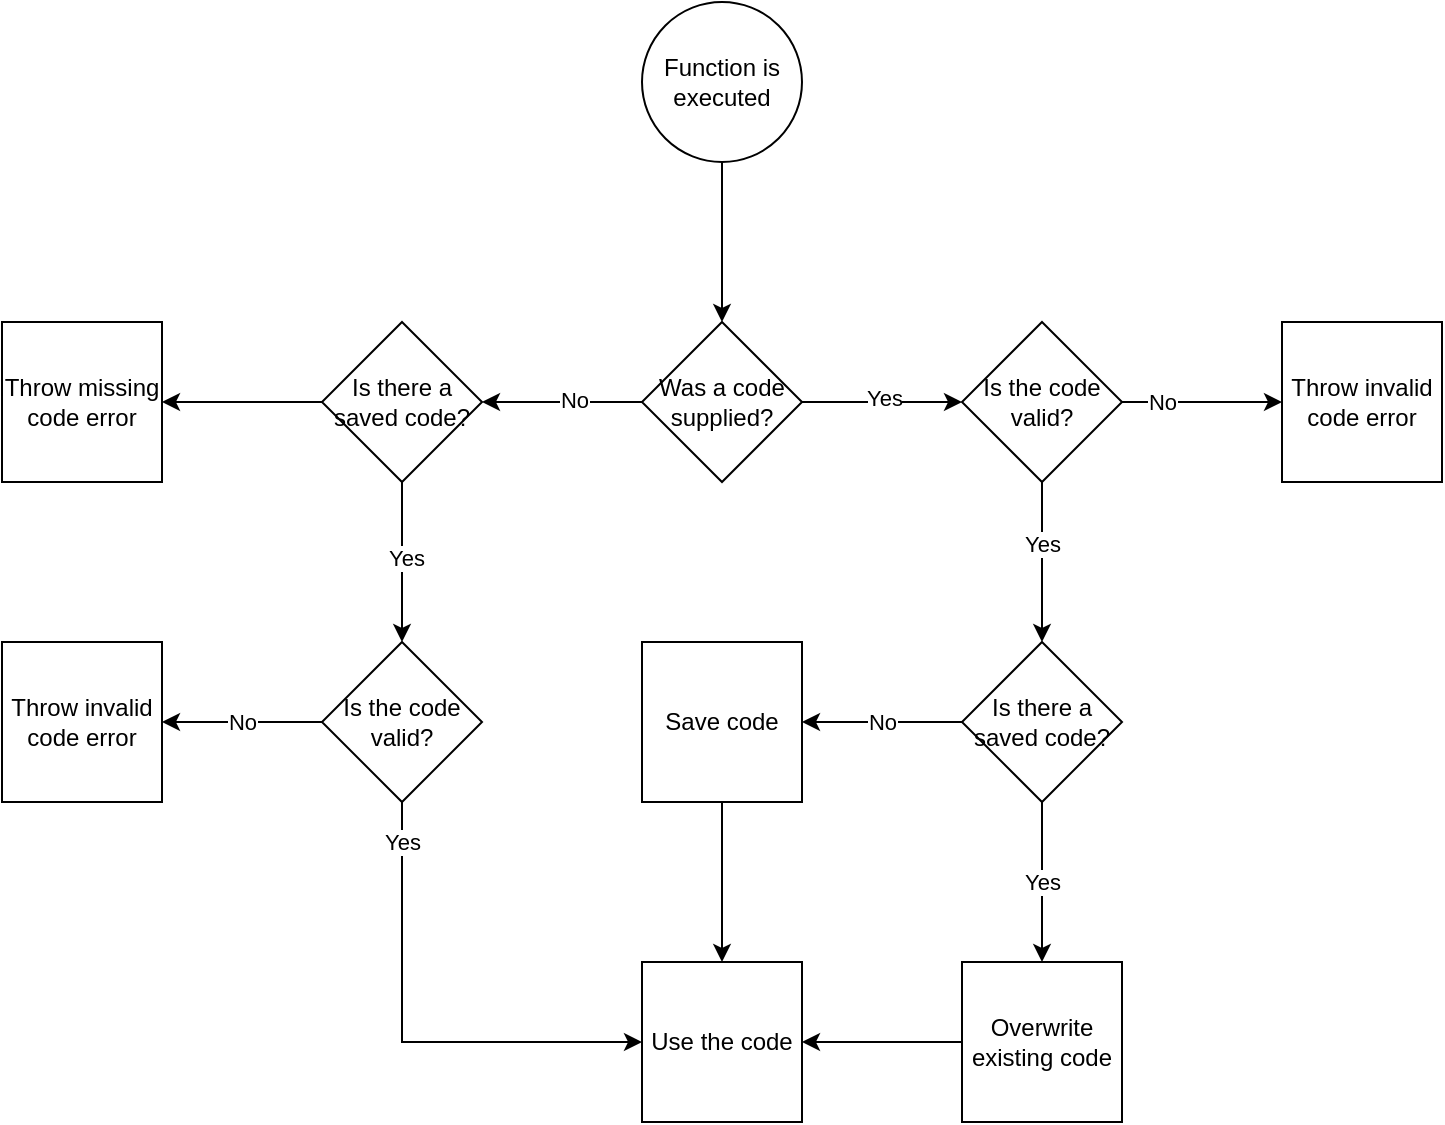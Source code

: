<mxfile>
    <diagram id="DYKUZbtcXceIvBRfXYhb" name="Code Resolution">
        <mxGraphModel dx="714" dy="725" grid="1" gridSize="10" guides="1" tooltips="1" connect="1" arrows="1" fold="1" page="1" pageScale="1" pageWidth="827" pageHeight="1169" math="0" shadow="0">
            <root>
                <mxCell id="0"/>
                <mxCell id="1" parent="0"/>
                <mxCell id="6" style="edgeStyle=orthogonalEdgeStyle;html=1;" parent="1" source="3" target="4" edge="1">
                    <mxGeometry relative="1" as="geometry"/>
                </mxCell>
                <mxCell id="9" value="No" style="edgeLabel;html=1;align=center;verticalAlign=middle;resizable=0;points=[];" parent="6" vertex="1" connectable="0">
                    <mxGeometry x="-0.15" y="-1" relative="1" as="geometry">
                        <mxPoint as="offset"/>
                    </mxGeometry>
                </mxCell>
                <mxCell id="7" style="edgeStyle=orthogonalEdgeStyle;html=1;rounded=0;" parent="1" source="3" target="5" edge="1">
                    <mxGeometry relative="1" as="geometry"/>
                </mxCell>
                <mxCell id="8" value="Yes" style="edgeLabel;html=1;align=center;verticalAlign=middle;resizable=0;points=[];" parent="7" vertex="1" connectable="0">
                    <mxGeometry x="0.022" y="2" relative="1" as="geometry">
                        <mxPoint as="offset"/>
                    </mxGeometry>
                </mxCell>
                <mxCell id="3" value="Was a code supplied?" style="rhombus;whiteSpace=wrap;html=1;" parent="1" vertex="1">
                    <mxGeometry x="400" y="240" width="80" height="80" as="geometry"/>
                </mxCell>
                <mxCell id="11" style="edgeStyle=orthogonalEdgeStyle;rounded=0;html=1;" parent="1" source="4" target="10" edge="1">
                    <mxGeometry relative="1" as="geometry"/>
                </mxCell>
                <mxCell id="12" value="Yes" style="edgeLabel;html=1;align=center;verticalAlign=middle;resizable=0;points=[];" parent="11" vertex="1" connectable="0">
                    <mxGeometry x="-0.067" y="2" relative="1" as="geometry">
                        <mxPoint as="offset"/>
                    </mxGeometry>
                </mxCell>
                <mxCell id="15" style="edgeStyle=orthogonalEdgeStyle;rounded=0;html=1;" parent="1" source="4" target="39" edge="1">
                    <mxGeometry relative="1" as="geometry">
                        <mxPoint x="70" y="450" as="targetPoint"/>
                    </mxGeometry>
                </mxCell>
                <mxCell id="16" value="No" style="edgeLabel;html=1;align=center;verticalAlign=middle;resizable=0;points=[];" parent="15" vertex="1" connectable="0">
                    <mxGeometry x="-0.067" y="1" relative="1" as="geometry">
                        <mxPoint x="72" y="-1" as="offset"/>
                    </mxGeometry>
                </mxCell>
                <mxCell id="4" value="Is there a saved code?" style="rhombus;whiteSpace=wrap;html=1;" parent="1" vertex="1">
                    <mxGeometry x="240" y="240" width="80" height="80" as="geometry"/>
                </mxCell>
                <mxCell id="22" style="edgeStyle=orthogonalEdgeStyle;rounded=0;html=1;" parent="1" source="5" target="21" edge="1">
                    <mxGeometry relative="1" as="geometry"/>
                </mxCell>
                <mxCell id="23" value="No" style="edgeLabel;html=1;align=center;verticalAlign=middle;resizable=0;points=[];" parent="22" vertex="1" connectable="0">
                    <mxGeometry x="0.08" y="2" relative="1" as="geometry">
                        <mxPoint x="-23" y="2" as="offset"/>
                    </mxGeometry>
                </mxCell>
                <mxCell id="25" style="edgeStyle=orthogonalEdgeStyle;rounded=0;html=1;" parent="1" source="5" target="26" edge="1">
                    <mxGeometry relative="1" as="geometry">
                        <mxPoint x="390" y="560" as="targetPoint"/>
                    </mxGeometry>
                </mxCell>
                <mxCell id="27" value="Yes" style="edgeLabel;html=1;align=center;verticalAlign=middle;resizable=0;points=[];" parent="25" vertex="1" connectable="0">
                    <mxGeometry x="0.108" y="3" relative="1" as="geometry">
                        <mxPoint x="-3" y="-14" as="offset"/>
                    </mxGeometry>
                </mxCell>
                <mxCell id="5" value="Is the code valid?" style="rhombus;whiteSpace=wrap;html=1;" parent="1" vertex="1">
                    <mxGeometry x="560" y="240" width="80" height="80" as="geometry"/>
                </mxCell>
                <mxCell id="17" style="edgeStyle=orthogonalEdgeStyle;rounded=0;html=1;" parent="1" source="10" target="38" edge="1">
                    <mxGeometry relative="1" as="geometry">
                        <mxPoint x="130" y="440" as="targetPoint"/>
                    </mxGeometry>
                </mxCell>
                <mxCell id="18" value="No" style="edgeLabel;html=1;align=center;verticalAlign=middle;resizable=0;points=[];" parent="17" vertex="1" connectable="0">
                    <mxGeometry x="-0.554" relative="1" as="geometry">
                        <mxPoint x="-22" as="offset"/>
                    </mxGeometry>
                </mxCell>
                <mxCell id="20" style="edgeStyle=orthogonalEdgeStyle;rounded=0;html=1;" parent="1" source="10" target="32" edge="1">
                    <mxGeometry relative="1" as="geometry">
                        <mxPoint x="200" y="730" as="targetPoint"/>
                        <Array as="points">
                            <mxPoint x="280" y="600"/>
                        </Array>
                    </mxGeometry>
                </mxCell>
                <mxCell id="37" value="Yes" style="edgeLabel;html=1;align=center;verticalAlign=middle;resizable=0;points=[];" parent="20" vertex="1" connectable="0">
                    <mxGeometry x="-0.075" relative="1" as="geometry">
                        <mxPoint y="-91" as="offset"/>
                    </mxGeometry>
                </mxCell>
                <mxCell id="10" value="Is the code valid?" style="rhombus;whiteSpace=wrap;html=1;" parent="1" vertex="1">
                    <mxGeometry x="240" y="400" width="80" height="80" as="geometry"/>
                </mxCell>
                <mxCell id="21" value="Throw invalid code error" style="rounded=0;whiteSpace=wrap;html=1;" parent="1" vertex="1">
                    <mxGeometry x="720" y="240" width="80" height="80" as="geometry"/>
                </mxCell>
                <mxCell id="29" value="Yes" style="edgeStyle=orthogonalEdgeStyle;rounded=0;html=1;" parent="1" source="26" target="28" edge="1">
                    <mxGeometry relative="1" as="geometry"/>
                </mxCell>
                <mxCell id="31" value="No" style="edgeStyle=orthogonalEdgeStyle;rounded=0;html=1;" parent="1" source="26" target="30" edge="1">
                    <mxGeometry relative="1" as="geometry"/>
                </mxCell>
                <mxCell id="26" value="Is there a saved code?" style="rhombus;whiteSpace=wrap;html=1;" parent="1" vertex="1">
                    <mxGeometry x="560" y="400" width="80" height="80" as="geometry"/>
                </mxCell>
                <mxCell id="34" style="edgeStyle=orthogonalEdgeStyle;rounded=0;html=1;" parent="1" source="28" target="32" edge="1">
                    <mxGeometry relative="1" as="geometry"/>
                </mxCell>
                <mxCell id="28" value="Overwrite existing code" style="rounded=0;whiteSpace=wrap;html=1;" parent="1" vertex="1">
                    <mxGeometry x="560" y="560" width="80" height="80" as="geometry"/>
                </mxCell>
                <mxCell id="33" style="edgeStyle=orthogonalEdgeStyle;rounded=0;html=1;" parent="1" source="30" target="32" edge="1">
                    <mxGeometry relative="1" as="geometry"/>
                </mxCell>
                <mxCell id="30" value="Save code" style="rounded=0;whiteSpace=wrap;html=1;" parent="1" vertex="1">
                    <mxGeometry x="400" y="400" width="80" height="80" as="geometry"/>
                </mxCell>
                <mxCell id="32" value="Use the code" style="rounded=0;whiteSpace=wrap;html=1;" parent="1" vertex="1">
                    <mxGeometry x="400" y="560" width="80" height="80" as="geometry"/>
                </mxCell>
                <mxCell id="36" style="edgeStyle=orthogonalEdgeStyle;rounded=0;html=1;" parent="1" source="35" target="3" edge="1">
                    <mxGeometry relative="1" as="geometry"/>
                </mxCell>
                <mxCell id="35" value="Function is executed" style="ellipse;whiteSpace=wrap;html=1;aspect=fixed;" parent="1" vertex="1">
                    <mxGeometry x="400" y="80" width="80" height="80" as="geometry"/>
                </mxCell>
                <mxCell id="38" value="Throw invalid code error" style="rounded=0;whiteSpace=wrap;html=1;" parent="1" vertex="1">
                    <mxGeometry x="80" y="400" width="80" height="80" as="geometry"/>
                </mxCell>
                <mxCell id="39" value="Throw missing code error" style="rounded=0;whiteSpace=wrap;html=1;" parent="1" vertex="1">
                    <mxGeometry x="80" y="240" width="80" height="80" as="geometry"/>
                </mxCell>
            </root>
        </mxGraphModel>
    </diagram>
    <diagram id="Mcnnxmqo9v04t3qe2l7J" name="Code Resolution (Multiple Code Scenario)">
        <mxGraphModel dx="714" dy="725" grid="1" gridSize="10" guides="1" tooltips="1" connect="1" arrows="1" fold="1" page="1" pageScale="1" pageWidth="827" pageHeight="1169" math="0" shadow="0">
            <root>
                <mxCell id="9e2pc02W__7WX8jS2Bm4-0"/>
                <mxCell id="9e2pc02W__7WX8jS2Bm4-1" parent="9e2pc02W__7WX8jS2Bm4-0"/>
                <mxCell id="RV2NUMgx9MC5WwkzdwZK-0" style="edgeStyle=orthogonalEdgeStyle;html=1;" parent="9e2pc02W__7WX8jS2Bm4-1" source="RV2NUMgx9MC5WwkzdwZK-4" target="RV2NUMgx9MC5WwkzdwZK-9" edge="1">
                    <mxGeometry relative="1" as="geometry"/>
                </mxCell>
                <mxCell id="RV2NUMgx9MC5WwkzdwZK-1" value="No" style="edgeLabel;html=1;align=center;verticalAlign=middle;resizable=0;points=[];" parent="RV2NUMgx9MC5WwkzdwZK-0" vertex="1" connectable="0">
                    <mxGeometry x="-0.15" y="-1" relative="1" as="geometry">
                        <mxPoint as="offset"/>
                    </mxGeometry>
                </mxCell>
                <mxCell id="RV2NUMgx9MC5WwkzdwZK-2" style="edgeStyle=orthogonalEdgeStyle;html=1;rounded=0;" parent="9e2pc02W__7WX8jS2Bm4-1" source="RV2NUMgx9MC5WwkzdwZK-4" target="RV2NUMgx9MC5WwkzdwZK-14" edge="1">
                    <mxGeometry relative="1" as="geometry"/>
                </mxCell>
                <mxCell id="RV2NUMgx9MC5WwkzdwZK-3" value="Yes" style="edgeLabel;html=1;align=center;verticalAlign=middle;resizable=0;points=[];" parent="RV2NUMgx9MC5WwkzdwZK-2" vertex="1" connectable="0">
                    <mxGeometry x="0.022" y="2" relative="1" as="geometry">
                        <mxPoint as="offset"/>
                    </mxGeometry>
                </mxCell>
                <mxCell id="RV2NUMgx9MC5WwkzdwZK-4" value="Was a code supplied?" style="rhombus;whiteSpace=wrap;html=1;" parent="9e2pc02W__7WX8jS2Bm4-1" vertex="1">
                    <mxGeometry x="400" y="240" width="80" height="80" as="geometry"/>
                </mxCell>
                <mxCell id="RV2NUMgx9MC5WwkzdwZK-5" style="edgeStyle=orthogonalEdgeStyle;rounded=0;html=1;" parent="9e2pc02W__7WX8jS2Bm4-1" source="RV2NUMgx9MC5WwkzdwZK-9" target="RV2NUMgx9MC5WwkzdwZK-19" edge="1">
                    <mxGeometry relative="1" as="geometry"/>
                </mxCell>
                <mxCell id="RV2NUMgx9MC5WwkzdwZK-6" value="Yes" style="edgeLabel;html=1;align=center;verticalAlign=middle;resizable=0;points=[];" parent="RV2NUMgx9MC5WwkzdwZK-5" vertex="1" connectable="0">
                    <mxGeometry x="-0.067" y="2" relative="1" as="geometry">
                        <mxPoint as="offset"/>
                    </mxGeometry>
                </mxCell>
                <mxCell id="RV2NUMgx9MC5WwkzdwZK-7" style="edgeStyle=orthogonalEdgeStyle;rounded=0;html=1;" parent="9e2pc02W__7WX8jS2Bm4-1" source="RV2NUMgx9MC5WwkzdwZK-9" target="RV2NUMgx9MC5WwkzdwZK-32" edge="1">
                    <mxGeometry relative="1" as="geometry">
                        <mxPoint x="70" y="450" as="targetPoint"/>
                    </mxGeometry>
                </mxCell>
                <mxCell id="RV2NUMgx9MC5WwkzdwZK-8" value="No" style="edgeLabel;html=1;align=center;verticalAlign=middle;resizable=0;points=[];" parent="RV2NUMgx9MC5WwkzdwZK-7" vertex="1" connectable="0">
                    <mxGeometry x="-0.067" y="1" relative="1" as="geometry">
                        <mxPoint x="72" y="-1" as="offset"/>
                    </mxGeometry>
                </mxCell>
                <mxCell id="RV2NUMgx9MC5WwkzdwZK-9" value="Is there at least 1 saved code" style="rhombus;whiteSpace=wrap;html=1;" parent="9e2pc02W__7WX8jS2Bm4-1" vertex="1">
                    <mxGeometry x="240" y="240" width="80" height="80" as="geometry"/>
                </mxCell>
                <mxCell id="RV2NUMgx9MC5WwkzdwZK-10" style="edgeStyle=orthogonalEdgeStyle;rounded=0;html=1;" parent="9e2pc02W__7WX8jS2Bm4-1" source="RV2NUMgx9MC5WwkzdwZK-14" target="RV2NUMgx9MC5WwkzdwZK-20" edge="1">
                    <mxGeometry relative="1" as="geometry"/>
                </mxCell>
                <mxCell id="RV2NUMgx9MC5WwkzdwZK-11" value="No" style="edgeLabel;html=1;align=center;verticalAlign=middle;resizable=0;points=[];" parent="RV2NUMgx9MC5WwkzdwZK-10" vertex="1" connectable="0">
                    <mxGeometry x="0.08" y="2" relative="1" as="geometry">
                        <mxPoint x="-23" y="2" as="offset"/>
                    </mxGeometry>
                </mxCell>
                <mxCell id="RV2NUMgx9MC5WwkzdwZK-12" style="edgeStyle=orthogonalEdgeStyle;rounded=0;html=1;" parent="9e2pc02W__7WX8jS2Bm4-1" source="RV2NUMgx9MC5WwkzdwZK-14" target="RV2NUMgx9MC5WwkzdwZK-25" edge="1">
                    <mxGeometry relative="1" as="geometry">
                        <mxPoint x="600" y="400" as="targetPoint"/>
                    </mxGeometry>
                </mxCell>
                <mxCell id="RV2NUMgx9MC5WwkzdwZK-13" value="Yes" style="edgeLabel;html=1;align=center;verticalAlign=middle;resizable=0;points=[];" parent="RV2NUMgx9MC5WwkzdwZK-12" vertex="1" connectable="0">
                    <mxGeometry x="0.108" y="3" relative="1" as="geometry">
                        <mxPoint x="-3" y="-14" as="offset"/>
                    </mxGeometry>
                </mxCell>
                <mxCell id="RV2NUMgx9MC5WwkzdwZK-14" value="Is the code valid?" style="rhombus;whiteSpace=wrap;html=1;" parent="9e2pc02W__7WX8jS2Bm4-1" vertex="1">
                    <mxGeometry x="560" y="240" width="80" height="80" as="geometry"/>
                </mxCell>
                <mxCell id="RV2NUMgx9MC5WwkzdwZK-15" style="edgeStyle=orthogonalEdgeStyle;rounded=0;html=1;" parent="9e2pc02W__7WX8jS2Bm4-1" source="RV2NUMgx9MC5WwkzdwZK-19" target="RV2NUMgx9MC5WwkzdwZK-31" edge="1">
                    <mxGeometry relative="1" as="geometry">
                        <mxPoint x="130" y="440" as="targetPoint"/>
                    </mxGeometry>
                </mxCell>
                <mxCell id="RV2NUMgx9MC5WwkzdwZK-16" value="No" style="edgeLabel;html=1;align=center;verticalAlign=middle;resizable=0;points=[];" parent="RV2NUMgx9MC5WwkzdwZK-15" vertex="1" connectable="0">
                    <mxGeometry x="-0.554" relative="1" as="geometry">
                        <mxPoint x="-22" as="offset"/>
                    </mxGeometry>
                </mxCell>
                <mxCell id="RV2NUMgx9MC5WwkzdwZK-17" style="edgeStyle=orthogonalEdgeStyle;rounded=0;html=1;" parent="9e2pc02W__7WX8jS2Bm4-1" source="RV2NUMgx9MC5WwkzdwZK-19" target="RV2NUMgx9MC5WwkzdwZK-28" edge="1">
                    <mxGeometry relative="1" as="geometry">
                        <mxPoint x="200" y="730" as="targetPoint"/>
                        <Array as="points">
                            <mxPoint x="280" y="600"/>
                        </Array>
                    </mxGeometry>
                </mxCell>
                <mxCell id="RV2NUMgx9MC5WwkzdwZK-18" value="Yes" style="edgeLabel;html=1;align=center;verticalAlign=middle;resizable=0;points=[];" parent="RV2NUMgx9MC5WwkzdwZK-17" vertex="1" connectable="0">
                    <mxGeometry x="-0.075" relative="1" as="geometry">
                        <mxPoint y="-91" as="offset"/>
                    </mxGeometry>
                </mxCell>
                <mxCell id="RV2NUMgx9MC5WwkzdwZK-19" value="Is the code valid?" style="rhombus;whiteSpace=wrap;html=1;" parent="9e2pc02W__7WX8jS2Bm4-1" vertex="1">
                    <mxGeometry x="240" y="400" width="80" height="80" as="geometry"/>
                </mxCell>
                <mxCell id="RV2NUMgx9MC5WwkzdwZK-20" value="Throw invalid code error" style="rounded=0;whiteSpace=wrap;html=1;" parent="9e2pc02W__7WX8jS2Bm4-1" vertex="1">
                    <mxGeometry x="720" y="240" width="80" height="80" as="geometry"/>
                </mxCell>
                <mxCell id="RV2NUMgx9MC5WwkzdwZK-24" style="edgeStyle=orthogonalEdgeStyle;rounded=0;html=1;" parent="9e2pc02W__7WX8jS2Bm4-1" source="RV2NUMgx9MC5WwkzdwZK-25" target="RV2NUMgx9MC5WwkzdwZK-28" edge="1">
                    <mxGeometry relative="1" as="geometry">
                        <Array as="points">
                            <mxPoint x="600" y="600"/>
                        </Array>
                    </mxGeometry>
                </mxCell>
                <mxCell id="RV2NUMgx9MC5WwkzdwZK-25" value="Add the code to the list of saved codes" style="rounded=0;whiteSpace=wrap;html=1;" parent="9e2pc02W__7WX8jS2Bm4-1" vertex="1">
                    <mxGeometry x="560" y="400" width="80" height="80" as="geometry"/>
                </mxCell>
                <mxCell id="RV2NUMgx9MC5WwkzdwZK-28" value="Use the code" style="rounded=0;whiteSpace=wrap;html=1;" parent="9e2pc02W__7WX8jS2Bm4-1" vertex="1">
                    <mxGeometry x="400" y="560" width="80" height="80" as="geometry"/>
                </mxCell>
                <mxCell id="RV2NUMgx9MC5WwkzdwZK-29" style="edgeStyle=orthogonalEdgeStyle;rounded=0;html=1;" parent="9e2pc02W__7WX8jS2Bm4-1" source="RV2NUMgx9MC5WwkzdwZK-30" target="RV2NUMgx9MC5WwkzdwZK-4" edge="1">
                    <mxGeometry relative="1" as="geometry"/>
                </mxCell>
                <mxCell id="RV2NUMgx9MC5WwkzdwZK-30" value="Function is executed" style="ellipse;whiteSpace=wrap;html=1;aspect=fixed;" parent="9e2pc02W__7WX8jS2Bm4-1" vertex="1">
                    <mxGeometry x="400" y="80" width="80" height="80" as="geometry"/>
                </mxCell>
                <mxCell id="RV2NUMgx9MC5WwkzdwZK-31" value="Throw invalid code error" style="rounded=0;whiteSpace=wrap;html=1;" parent="9e2pc02W__7WX8jS2Bm4-1" vertex="1">
                    <mxGeometry x="80" y="400" width="80" height="80" as="geometry"/>
                </mxCell>
                <mxCell id="RV2NUMgx9MC5WwkzdwZK-32" value="Throw missing code error" style="rounded=0;whiteSpace=wrap;html=1;" parent="9e2pc02W__7WX8jS2Bm4-1" vertex="1">
                    <mxGeometry x="80" y="240" width="80" height="80" as="geometry"/>
                </mxCell>
                <mxCell id="UdvTc6Z87jyFxVAIIPg1-0" value="The user should be explicitly notified that the default code was used but was invalid." style="text;html=1;strokeColor=none;fillColor=none;align=center;verticalAlign=middle;whiteSpace=wrap;rounded=0;" parent="9e2pc02W__7WX8jS2Bm4-1" vertex="1">
                    <mxGeometry x="10" y="480" width="190" height="80" as="geometry"/>
                </mxCell>
                <mxCell id="UdvTc6Z87jyFxVAIIPg1-2" value="Should display a message saying that the code was saved and will be used as the default from this point on." style="text;html=1;strokeColor=none;fillColor=none;align=center;verticalAlign=middle;whiteSpace=wrap;rounded=0;" parent="9e2pc02W__7WX8jS2Bm4-1" vertex="1">
                    <mxGeometry x="640" y="450" width="170" height="100" as="geometry"/>
                </mxCell>
            </root>
        </mxGraphModel>
    </diagram>
    <diagram id="VYv3C5jMW8rnpJci62a8" name="Package Dependencies">
        <mxGraphModel dx="714" dy="725" grid="1" gridSize="10" guides="1" tooltips="1" connect="1" arrows="1" fold="1" page="1" pageScale="1" pageWidth="850" pageHeight="1100" math="0" shadow="0">
            <root>
                <mxCell id="YlDydfK_lN8jNkWwf8CB-0"/>
                <mxCell id="YlDydfK_lN8jNkWwf8CB-1" parent="YlDydfK_lN8jNkWwf8CB-0"/>
                <mxCell id="YlDydfK_lN8jNkWwf8CB-9" style="rounded=0;html=1;" parent="YlDydfK_lN8jNkWwf8CB-1" source="YlDydfK_lN8jNkWwf8CB-2" target="YlDydfK_lN8jNkWwf8CB-8" edge="1">
                    <mxGeometry relative="1" as="geometry"/>
                </mxCell>
                <mxCell id="YlDydfK_lN8jNkWwf8CB-11" style="rounded=0;html=1;" parent="YlDydfK_lN8jNkWwf8CB-1" source="YlDydfK_lN8jNkWwf8CB-2" target="YlDydfK_lN8jNkWwf8CB-10" edge="1">
                    <mxGeometry relative="1" as="geometry"/>
                </mxCell>
                <mxCell id="YlDydfK_lN8jNkWwf8CB-17" style="edgeStyle=none;rounded=0;html=1;" parent="YlDydfK_lN8jNkWwf8CB-1" source="YlDydfK_lN8jNkWwf8CB-2" target="YlDydfK_lN8jNkWwf8CB-16" edge="1">
                    <mxGeometry relative="1" as="geometry"/>
                </mxCell>
                <mxCell id="YlDydfK_lN8jNkWwf8CB-19" style="edgeStyle=none;rounded=0;html=1;" parent="YlDydfK_lN8jNkWwf8CB-1" source="YlDydfK_lN8jNkWwf8CB-2" target="YlDydfK_lN8jNkWwf8CB-18" edge="1">
                    <mxGeometry relative="1" as="geometry"/>
                </mxCell>
                <mxCell id="YlDydfK_lN8jNkWwf8CB-24" style="edgeStyle=none;rounded=0;html=1;" parent="YlDydfK_lN8jNkWwf8CB-1" source="YlDydfK_lN8jNkWwf8CB-2" target="YlDydfK_lN8jNkWwf8CB-23" edge="1">
                    <mxGeometry relative="1" as="geometry"/>
                </mxCell>
                <mxCell id="yEWPPG1-waQBEgJm1VHy-2" style="edgeStyle=none;html=1;" edge="1" parent="YlDydfK_lN8jNkWwf8CB-1" source="YlDydfK_lN8jNkWwf8CB-2" target="YlDydfK_lN8jNkWwf8CB-12">
                    <mxGeometry relative="1" as="geometry"/>
                </mxCell>
                <mxCell id="yEWPPG1-waQBEgJm1VHy-5" style="edgeStyle=none;html=1;" edge="1" parent="YlDydfK_lN8jNkWwf8CB-1" source="YlDydfK_lN8jNkWwf8CB-2" target="yEWPPG1-waQBEgJm1VHy-4">
                    <mxGeometry relative="1" as="geometry"/>
                </mxCell>
                <mxCell id="yEWPPG1-waQBEgJm1VHy-6" style="edgeStyle=none;html=1;" edge="1" parent="YlDydfK_lN8jNkWwf8CB-1" source="YlDydfK_lN8jNkWwf8CB-2" target="yEWPPG1-waQBEgJm1VHy-3">
                    <mxGeometry relative="1" as="geometry"/>
                </mxCell>
                <mxCell id="yEWPPG1-waQBEgJm1VHy-16" style="edgeStyle=none;html=1;" edge="1" parent="YlDydfK_lN8jNkWwf8CB-1" source="YlDydfK_lN8jNkWwf8CB-2" target="yEWPPG1-waQBEgJm1VHy-12">
                    <mxGeometry relative="1" as="geometry"/>
                </mxCell>
                <mxCell id="YlDydfK_lN8jNkWwf8CB-2" value="cli" style="rounded=0;whiteSpace=wrap;html=1;" parent="YlDydfK_lN8jNkWwf8CB-1" vertex="1">
                    <mxGeometry x="400" y="200" width="80" height="80" as="geometry"/>
                </mxCell>
                <mxCell id="YlDydfK_lN8jNkWwf8CB-4" value="&lt;h1&gt;storage&lt;/h1&gt;&lt;div&gt;Methods to interact with local file system to save and retreive data related to the functionality of floatingfile and also for configurations and settings.&lt;/div&gt;" style="text;html=1;strokeColor=none;fillColor=none;spacing=5;spacingTop=-20;whiteSpace=wrap;overflow=hidden;rounded=0;" parent="YlDydfK_lN8jNkWwf8CB-1" vertex="1">
                    <mxGeometry x="380" y="880" width="260" height="120" as="geometry"/>
                </mxCell>
                <mxCell id="YlDydfK_lN8jNkWwf8CB-7" style="html=1;rounded=0;" parent="YlDydfK_lN8jNkWwf8CB-1" source="YlDydfK_lN8jNkWwf8CB-6" target="YlDydfK_lN8jNkWwf8CB-2" edge="1">
                    <mxGeometry relative="1" as="geometry"/>
                </mxCell>
                <mxCell id="YlDydfK_lN8jNkWwf8CB-6" value="main" style="rounded=0;whiteSpace=wrap;html=1;" parent="YlDydfK_lN8jNkWwf8CB-1" vertex="1">
                    <mxGeometry x="400" y="40" width="80" height="80" as="geometry"/>
                </mxCell>
                <mxCell id="YlDydfK_lN8jNkWwf8CB-8" value="errors" style="rounded=0;whiteSpace=wrap;html=1;" parent="YlDydfK_lN8jNkWwf8CB-1" vertex="1">
                    <mxGeometry x="600" y="720" width="80" height="80" as="geometry"/>
                </mxCell>
                <mxCell id="YlDydfK_lN8jNkWwf8CB-10" value="config" style="rounded=0;whiteSpace=wrap;html=1;" parent="YlDydfK_lN8jNkWwf8CB-1" vertex="1">
                    <mxGeometry x="720" y="720" width="80" height="80" as="geometry"/>
                </mxCell>
                <mxCell id="YlDydfK_lN8jNkWwf8CB-12" value="storage" style="rounded=0;whiteSpace=wrap;html=1;" parent="YlDydfK_lN8jNkWwf8CB-1" vertex="1">
                    <mxGeometry x="280" y="880" width="80" height="80" as="geometry"/>
                </mxCell>
                <mxCell id="YlDydfK_lN8jNkWwf8CB-16" value="progress" style="rounded=0;whiteSpace=wrap;html=1;" parent="YlDydfK_lN8jNkWwf8CB-1" vertex="1">
                    <mxGeometry x="200" y="360" width="80" height="80" as="geometry"/>
                </mxCell>
                <mxCell id="YlDydfK_lN8jNkWwf8CB-18" value="printer" style="rounded=0;whiteSpace=wrap;html=1;" parent="YlDydfK_lN8jNkWwf8CB-1" vertex="1">
                    <mxGeometry x="40" y="360" width="80" height="80" as="geometry"/>
                </mxCell>
                <mxCell id="yEWPPG1-waQBEgJm1VHy-7" style="edgeStyle=none;html=1;" edge="1" parent="YlDydfK_lN8jNkWwf8CB-1" source="YlDydfK_lN8jNkWwf8CB-23" target="yEWPPG1-waQBEgJm1VHy-4">
                    <mxGeometry relative="1" as="geometry"/>
                </mxCell>
                <mxCell id="yEWPPG1-waQBEgJm1VHy-9" style="edgeStyle=none;html=1;" edge="1" parent="YlDydfK_lN8jNkWwf8CB-1" source="YlDydfK_lN8jNkWwf8CB-23" target="YlDydfK_lN8jNkWwf8CB-10">
                    <mxGeometry relative="1" as="geometry"/>
                </mxCell>
                <mxCell id="yEWPPG1-waQBEgJm1VHy-10" style="edgeStyle=none;html=1;" edge="1" parent="YlDydfK_lN8jNkWwf8CB-1" source="YlDydfK_lN8jNkWwf8CB-23" target="YlDydfK_lN8jNkWwf8CB-8">
                    <mxGeometry relative="1" as="geometry"/>
                </mxCell>
                <mxCell id="yEWPPG1-waQBEgJm1VHy-18" style="edgeStyle=none;html=1;" edge="1" parent="YlDydfK_lN8jNkWwf8CB-1" source="YlDydfK_lN8jNkWwf8CB-23" target="yEWPPG1-waQBEgJm1VHy-12">
                    <mxGeometry relative="1" as="geometry"/>
                </mxCell>
                <mxCell id="YlDydfK_lN8jNkWwf8CB-23" value="Space" style="rounded=0;whiteSpace=wrap;html=1;" parent="YlDydfK_lN8jNkWwf8CB-1" vertex="1">
                    <mxGeometry x="400" y="440" width="80" height="80" as="geometry"/>
                </mxCell>
                <mxCell id="YlDydfK_lN8jNkWwf8CB-26" value="&lt;h1&gt;main&lt;/h1&gt;&lt;p&gt;Entry point.&lt;/p&gt;" style="text;html=1;strokeColor=none;fillColor=none;spacing=5;spacingTop=-20;whiteSpace=wrap;overflow=hidden;rounded=0;" parent="YlDydfK_lN8jNkWwf8CB-1" vertex="1">
                    <mxGeometry x="510" y="45" width="190" height="70" as="geometry"/>
                </mxCell>
                <mxCell id="yEWPPG1-waQBEgJm1VHy-13" style="edgeStyle=none;html=1;" edge="1" parent="YlDydfK_lN8jNkWwf8CB-1" source="yEWPPG1-waQBEgJm1VHy-3" target="YlDydfK_lN8jNkWwf8CB-23">
                    <mxGeometry relative="1" as="geometry"/>
                </mxCell>
                <mxCell id="yEWPPG1-waQBEgJm1VHy-14" style="edgeStyle=none;html=1;" edge="1" parent="YlDydfK_lN8jNkWwf8CB-1" source="yEWPPG1-waQBEgJm1VHy-3" target="YlDydfK_lN8jNkWwf8CB-8">
                    <mxGeometry relative="1" as="geometry"/>
                </mxCell>
                <mxCell id="yEWPPG1-waQBEgJm1VHy-15" style="edgeStyle=none;html=1;" edge="1" parent="YlDydfK_lN8jNkWwf8CB-1" source="yEWPPG1-waQBEgJm1VHy-3" target="YlDydfK_lN8jNkWwf8CB-12">
                    <mxGeometry relative="1" as="geometry"/>
                </mxCell>
                <mxCell id="yEWPPG1-waQBEgJm1VHy-3" value="code" style="rounded=0;whiteSpace=wrap;html=1;" vertex="1" parent="YlDydfK_lN8jNkWwf8CB-1">
                    <mxGeometry x="600" y="360" width="80" height="80" as="geometry"/>
                </mxCell>
                <mxCell id="yEWPPG1-waQBEgJm1VHy-11" style="edgeStyle=none;html=1;" edge="1" parent="YlDydfK_lN8jNkWwf8CB-1" source="yEWPPG1-waQBEgJm1VHy-4" target="YlDydfK_lN8jNkWwf8CB-12">
                    <mxGeometry relative="1" as="geometry"/>
                </mxCell>
                <mxCell id="yEWPPG1-waQBEgJm1VHy-4" value="username" style="rounded=0;whiteSpace=wrap;html=1;" vertex="1" parent="YlDydfK_lN8jNkWwf8CB-1">
                    <mxGeometry x="200" y="560" width="80" height="80" as="geometry"/>
                </mxCell>
                <mxCell id="yEWPPG1-waQBEgJm1VHy-12" value="utils" style="rounded=0;whiteSpace=wrap;html=1;" vertex="1" parent="YlDydfK_lN8jNkWwf8CB-1">
                    <mxGeometry x="120" y="880" width="80" height="80" as="geometry"/>
                </mxCell>
            </root>
        </mxGraphModel>
    </diagram>
</mxfile>